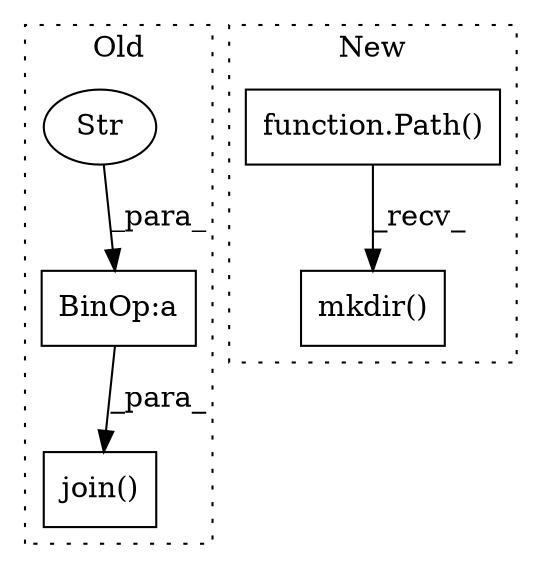 digraph G {
subgraph cluster0 {
1 [label="join()" a="75" s="7274,7348" l="13,1" shape="box"];
3 [label="BinOp:a" a="82" s="7322" l="9" shape="box"];
4 [label="Str" a="66" s="7331" l="17" shape="ellipse"];
label = "Old";
style="dotted";
}
subgraph cluster1 {
2 [label="mkdir()" a="75" s="7258" l="50" shape="box"];
5 [label="function.Path()" a="75" s="7258,7272" l="5,1" shape="box"];
label = "New";
style="dotted";
}
3 -> 1 [label="_para_"];
4 -> 3 [label="_para_"];
5 -> 2 [label="_recv_"];
}